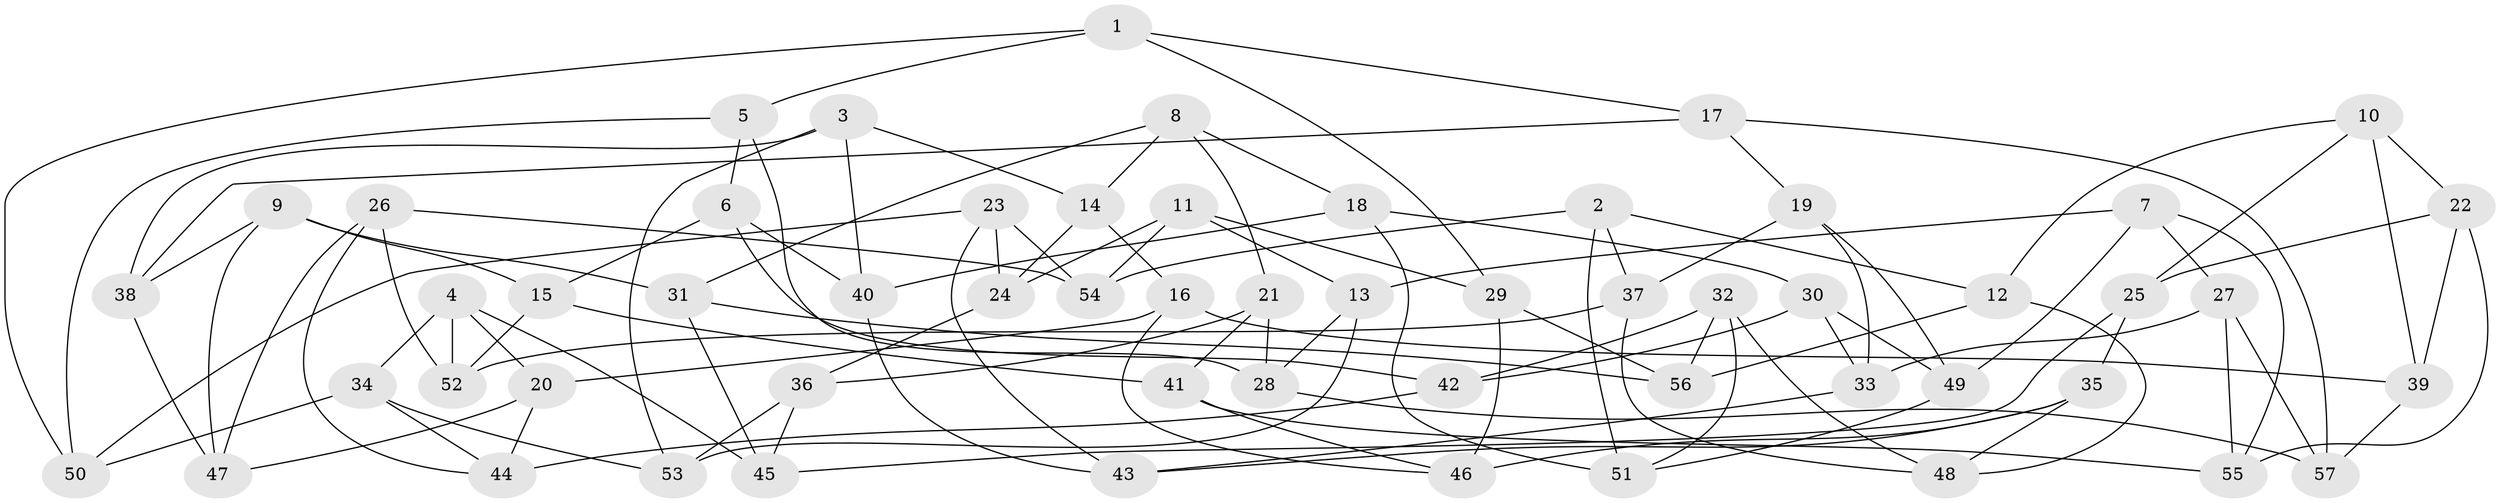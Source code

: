 // Generated by graph-tools (version 1.1) at 2025/03/03/09/25 03:03:01]
// undirected, 57 vertices, 114 edges
graph export_dot {
graph [start="1"]
  node [color=gray90,style=filled];
  1;
  2;
  3;
  4;
  5;
  6;
  7;
  8;
  9;
  10;
  11;
  12;
  13;
  14;
  15;
  16;
  17;
  18;
  19;
  20;
  21;
  22;
  23;
  24;
  25;
  26;
  27;
  28;
  29;
  30;
  31;
  32;
  33;
  34;
  35;
  36;
  37;
  38;
  39;
  40;
  41;
  42;
  43;
  44;
  45;
  46;
  47;
  48;
  49;
  50;
  51;
  52;
  53;
  54;
  55;
  56;
  57;
  1 -- 17;
  1 -- 29;
  1 -- 50;
  1 -- 5;
  2 -- 12;
  2 -- 54;
  2 -- 51;
  2 -- 37;
  3 -- 38;
  3 -- 14;
  3 -- 40;
  3 -- 53;
  4 -- 45;
  4 -- 34;
  4 -- 20;
  4 -- 52;
  5 -- 28;
  5 -- 6;
  5 -- 50;
  6 -- 42;
  6 -- 15;
  6 -- 40;
  7 -- 55;
  7 -- 49;
  7 -- 13;
  7 -- 27;
  8 -- 21;
  8 -- 31;
  8 -- 14;
  8 -- 18;
  9 -- 38;
  9 -- 47;
  9 -- 15;
  9 -- 31;
  10 -- 12;
  10 -- 25;
  10 -- 39;
  10 -- 22;
  11 -- 29;
  11 -- 13;
  11 -- 54;
  11 -- 24;
  12 -- 56;
  12 -- 48;
  13 -- 53;
  13 -- 28;
  14 -- 24;
  14 -- 16;
  15 -- 41;
  15 -- 52;
  16 -- 46;
  16 -- 20;
  16 -- 39;
  17 -- 19;
  17 -- 57;
  17 -- 38;
  18 -- 40;
  18 -- 51;
  18 -- 30;
  19 -- 33;
  19 -- 37;
  19 -- 49;
  20 -- 44;
  20 -- 47;
  21 -- 41;
  21 -- 36;
  21 -- 28;
  22 -- 55;
  22 -- 39;
  22 -- 25;
  23 -- 54;
  23 -- 43;
  23 -- 24;
  23 -- 50;
  24 -- 36;
  25 -- 45;
  25 -- 35;
  26 -- 52;
  26 -- 54;
  26 -- 44;
  26 -- 47;
  27 -- 55;
  27 -- 57;
  27 -- 33;
  28 -- 57;
  29 -- 46;
  29 -- 56;
  30 -- 33;
  30 -- 49;
  30 -- 42;
  31 -- 56;
  31 -- 45;
  32 -- 48;
  32 -- 51;
  32 -- 42;
  32 -- 56;
  33 -- 43;
  34 -- 50;
  34 -- 44;
  34 -- 53;
  35 -- 46;
  35 -- 48;
  35 -- 43;
  36 -- 45;
  36 -- 53;
  37 -- 52;
  37 -- 48;
  38 -- 47;
  39 -- 57;
  40 -- 43;
  41 -- 55;
  41 -- 46;
  42 -- 44;
  49 -- 51;
}
